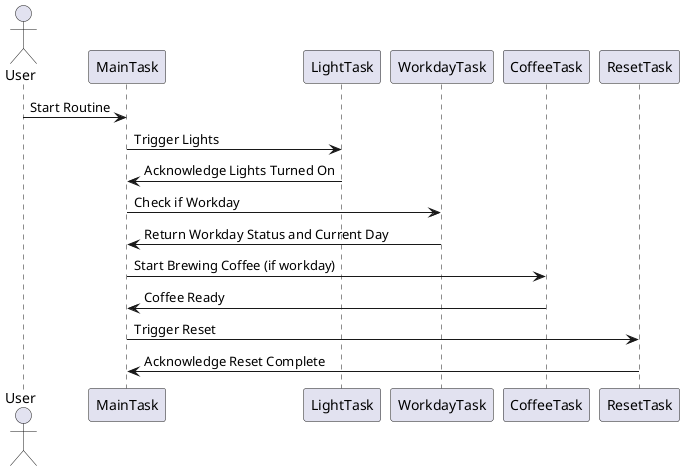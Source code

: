 @startuml Sequence Diagram Communcation Morning Routine
actor User

participant MainTask
participant LightTask
participant WorkdayTask
participant CoffeeTask
participant ResetTask

User -> MainTask : Start Routine

MainTask -> LightTask : Trigger Lights
LightTask -> MainTask : Acknowledge Lights Turned On

MainTask -> WorkdayTask : Check if Workday

WorkdayTask -> MainTask : Return Workday Status and Current Day

MainTask -> CoffeeTask : Start Brewing Coffee (if workday)
CoffeeTask -> MainTask : Coffee Ready

MainTask -> ResetTask : Trigger Reset
ResetTask -> MainTask : Acknowledge Reset Complete

@enduml

